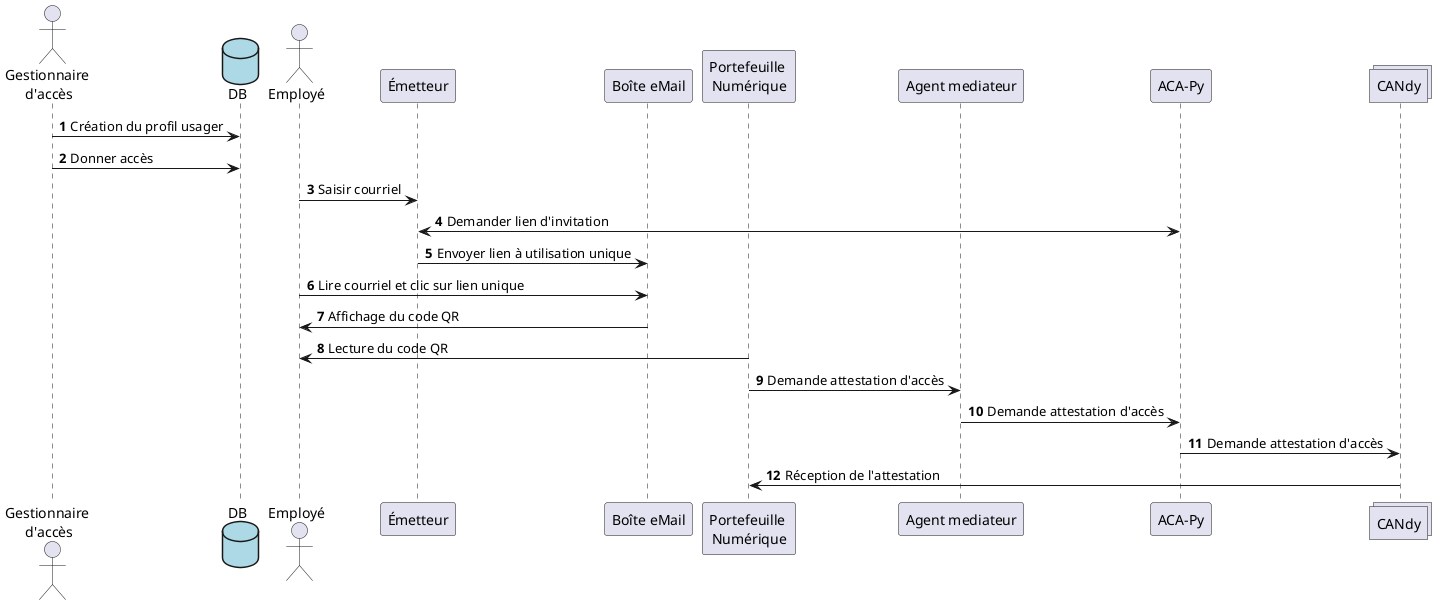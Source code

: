@startuml SchemaEmetteur
autonumber

'*************
'Déclaration de participants
'*************
actor "Gestionnaire \nd'accès" as Gestionnaire
database "DB" as DB #LightBlue
actor Employé as Employee
participant Émetteur as Emetteur
participant "Boîte eMail" as Boite
participant  "Portefeuille \nNumérique" as wallet    
participant "Agent mediateur" as AM
participant "ACA-Py" as ACAPY   
collections CANdy
'**************
'DÉFINITION DES LIENS
'**************
Gestionnaire -> DB : Création du profil usager
Gestionnaire -> DB : Donner accès
Employee -> Emetteur : Saisir courriel
Emetteur <-> ACAPY : Demander lien d'invitation
'Emetteur <-> DB : Vérification de l'accès
Emetteur -> Boite : Envoyer lien à utilisation unique
Employee -> Boite : Lire courriel et clic sur lien unique
Boite -> Employee : Affichage du code QR
wallet -> Employee : Lecture du code QR
wallet -> AM : Demande attestation d'accès
AM -> ACAPY : Demande attestation d'accès
ACAPY -> CANdy : Demande attestation d'accès
CANdy -> wallet : Réception de l'attestation

@enduml
